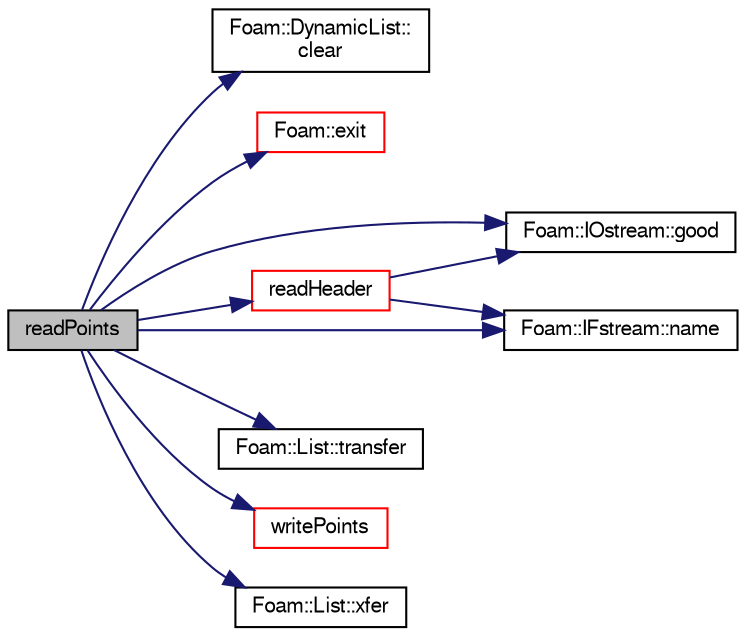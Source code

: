 digraph "readPoints"
{
  bgcolor="transparent";
  edge [fontname="FreeSans",fontsize="10",labelfontname="FreeSans",labelfontsize="10"];
  node [fontname="FreeSans",fontsize="10",shape=record];
  rankdir="LR";
  Node205 [label="readPoints",height=0.2,width=0.4,color="black", fillcolor="grey75", style="filled", fontcolor="black"];
  Node205 -> Node206 [color="midnightblue",fontsize="10",style="solid",fontname="FreeSans"];
  Node206 [label="Foam::DynamicList::\lclear",height=0.2,width=0.4,color="black",URL="$a25890.html#ac8bb3912a3ce86b15842e79d0b421204",tooltip="Clear the addressed list, i.e. set the size to zero. "];
  Node205 -> Node207 [color="midnightblue",fontsize="10",style="solid",fontname="FreeSans"];
  Node207 [label="Foam::exit",height=0.2,width=0.4,color="red",URL="$a21124.html#a06ca7250d8e89caf05243ec094843642"];
  Node205 -> Node244 [color="midnightblue",fontsize="10",style="solid",fontname="FreeSans"];
  Node244 [label="Foam::IOstream::good",height=0.2,width=0.4,color="black",URL="$a26226.html#abdcc7f96f487faadc7769afcf58fe992",tooltip="Return true if next operation might succeed. "];
  Node205 -> Node254 [color="midnightblue",fontsize="10",style="solid",fontname="FreeSans"];
  Node254 [label="Foam::IFstream::name",height=0.2,width=0.4,color="black",URL="$a26182.html#aba53f1f9c8fadfa65f4099af10df348c",tooltip="Return the name of the stream. "];
  Node205 -> Node255 [color="midnightblue",fontsize="10",style="solid",fontname="FreeSans"];
  Node255 [label="readHeader",height=0.2,width=0.4,color="red",URL="$a21886.html#a583e8391677afc552ce88c2ce67e508e",tooltip="Read header. "];
  Node255 -> Node244 [color="midnightblue",fontsize="10",style="solid",fontname="FreeSans"];
  Node255 -> Node254 [color="midnightblue",fontsize="10",style="solid",fontname="FreeSans"];
  Node205 -> Node259 [color="midnightblue",fontsize="10",style="solid",fontname="FreeSans"];
  Node259 [label="Foam::List::transfer",height=0.2,width=0.4,color="black",URL="$a25694.html#a25ad1d2084d16b234b0cf91c07e832c0",tooltip="Transfer the contents of the argument List into this list. "];
  Node205 -> Node260 [color="midnightblue",fontsize="10",style="solid",fontname="FreeSans"];
  Node260 [label="writePoints",height=0.2,width=0.4,color="red",URL="$a21886.html#a76648eaaa2ceae4c3ea8a27689464bca",tooltip="Write header and points to (.vrt) file. "];
  Node205 -> Node265 [color="midnightblue",fontsize="10",style="solid",fontname="FreeSans"];
  Node265 [label="Foam::List::xfer",height=0.2,width=0.4,color="black",URL="$a25694.html#a48f43ee271fb2edb0fb241b72af0e59c",tooltip="Transfer contents to the Xfer container. "];
}
